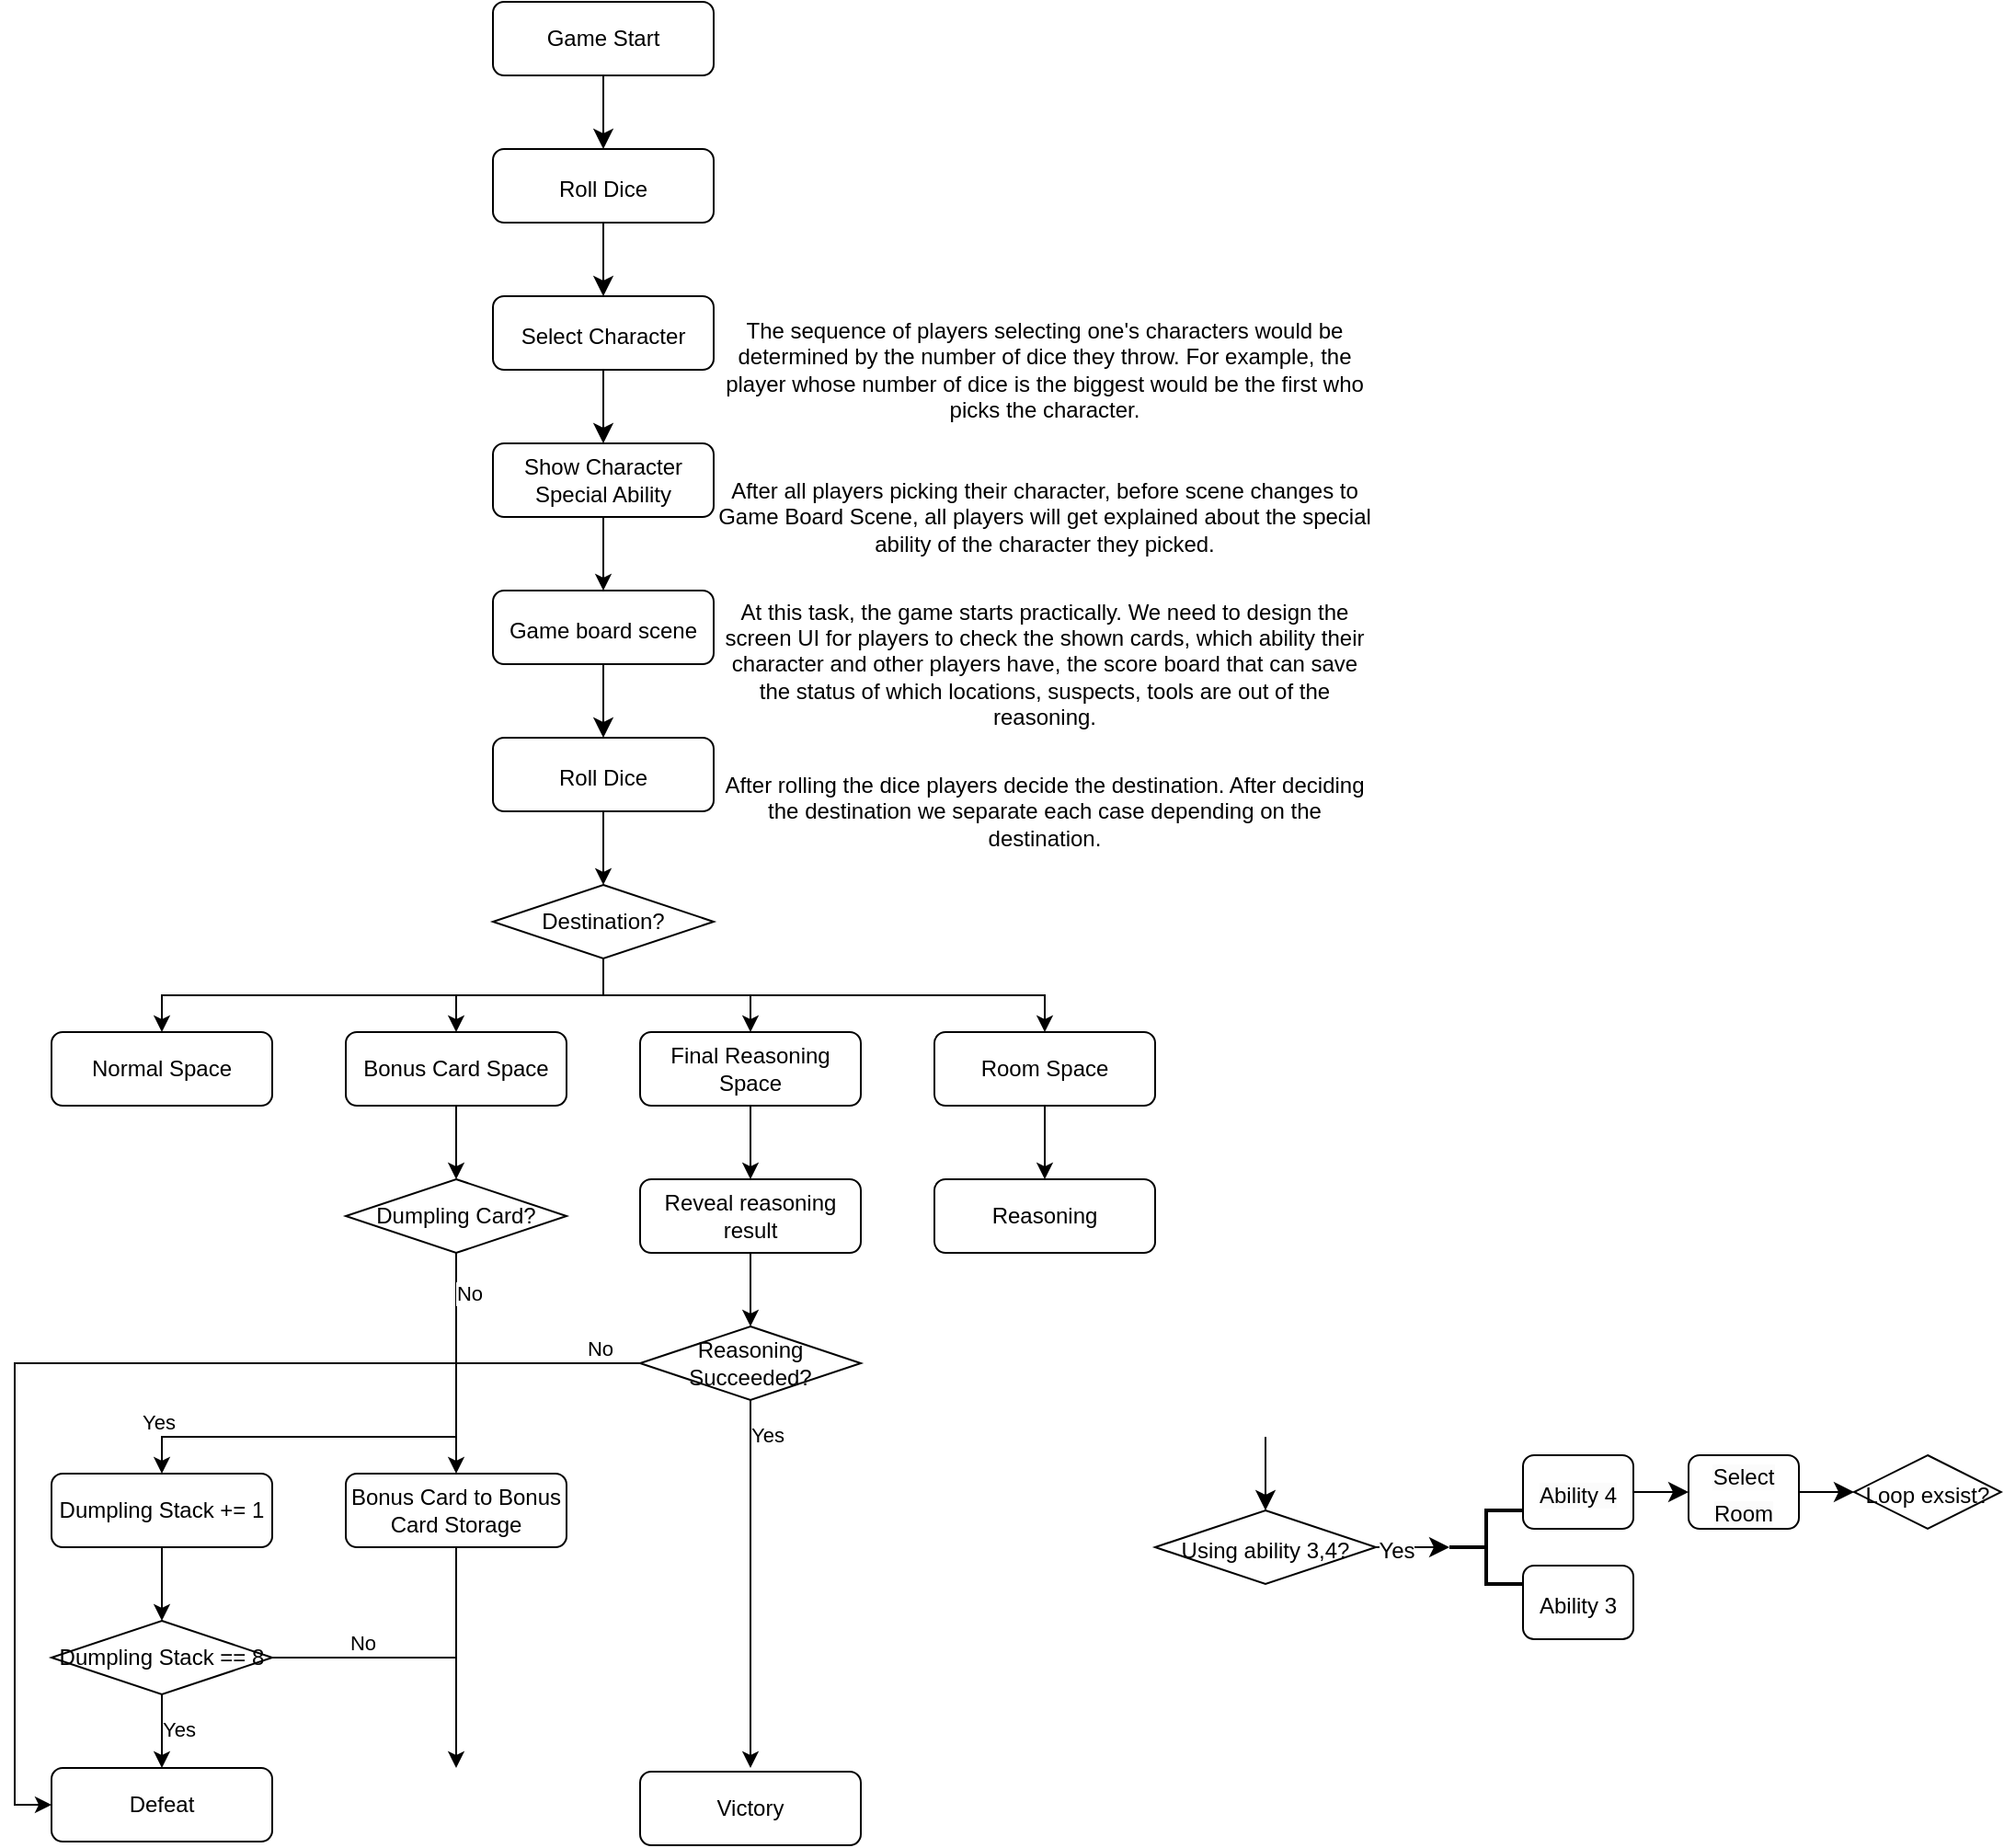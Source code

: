 <mxfile version="22.1.21" type="github">
  <diagram id="C5RBs43oDa-KdzZeNtuy" name="Page-1">
    <mxGraphModel dx="954" dy="571" grid="1" gridSize="10" guides="1" tooltips="1" connect="1" arrows="1" fold="1" page="1" pageScale="1" pageWidth="827" pageHeight="1169" math="0" shadow="0">
      <root>
        <mxCell id="WIyWlLk6GJQsqaUBKTNV-0" />
        <mxCell id="WIyWlLk6GJQsqaUBKTNV-1" parent="WIyWlLk6GJQsqaUBKTNV-0" />
        <mxCell id="x7-LNOzd_y7LWEpH87d2-0" value="" style="edgeStyle=none;curved=1;rounded=0;orthogonalLoop=1;jettySize=auto;html=1;fontSize=12;startSize=8;endSize=8;" edge="1" parent="WIyWlLk6GJQsqaUBKTNV-1" target="x7-LNOzd_y7LWEpH87d2-4">
          <mxGeometry relative="1" as="geometry">
            <mxPoint x="420" y="80" as="sourcePoint" />
          </mxGeometry>
        </mxCell>
        <mxCell id="x7-LNOzd_y7LWEpH87d2-3" value="" style="edgeStyle=none;curved=1;rounded=0;orthogonalLoop=1;jettySize=auto;html=1;fontSize=12;startSize=8;endSize=8;" edge="1" parent="WIyWlLk6GJQsqaUBKTNV-1" source="x7-LNOzd_y7LWEpH87d2-4" target="x7-LNOzd_y7LWEpH87d2-6">
          <mxGeometry relative="1" as="geometry" />
        </mxCell>
        <mxCell id="x7-LNOzd_y7LWEpH87d2-4" value="&lt;font style=&quot;font-size: 12px;&quot;&gt;Roll Dice&lt;/font&gt;" style="rounded=1;whiteSpace=wrap;html=1;fontSize=16;" vertex="1" parent="WIyWlLk6GJQsqaUBKTNV-1">
          <mxGeometry x="360" y="120" width="120" height="40" as="geometry" />
        </mxCell>
        <mxCell id="x7-LNOzd_y7LWEpH87d2-5" value="" style="edgeStyle=none;curved=1;rounded=0;orthogonalLoop=1;jettySize=auto;html=1;fontSize=12;startSize=8;endSize=8;" edge="1" parent="WIyWlLk6GJQsqaUBKTNV-1" source="x7-LNOzd_y7LWEpH87d2-6">
          <mxGeometry relative="1" as="geometry">
            <mxPoint x="420" y="280" as="targetPoint" />
          </mxGeometry>
        </mxCell>
        <mxCell id="x7-LNOzd_y7LWEpH87d2-6" value="&lt;font style=&quot;font-size: 12px;&quot;&gt;Select Character&lt;/font&gt;" style="rounded=1;whiteSpace=wrap;html=1;fontSize=16;" vertex="1" parent="WIyWlLk6GJQsqaUBKTNV-1">
          <mxGeometry x="360" y="200" width="120" height="40" as="geometry" />
        </mxCell>
        <mxCell id="x7-LNOzd_y7LWEpH87d2-7" style="edgeStyle=none;curved=1;rounded=0;orthogonalLoop=1;jettySize=auto;html=1;fontSize=12;startSize=8;endSize=8;" edge="1" parent="WIyWlLk6GJQsqaUBKTNV-1">
          <mxGeometry relative="1" as="geometry">
            <mxPoint x="780" y="860" as="targetPoint" />
            <mxPoint x="780" y="820" as="sourcePoint" />
          </mxGeometry>
        </mxCell>
        <mxCell id="x7-LNOzd_y7LWEpH87d2-9" value="&lt;span style=&quot;font-size: 12px;&quot;&gt;Game board scene&lt;/span&gt;" style="whiteSpace=wrap;html=1;fontSize=16;rounded=1;" vertex="1" parent="WIyWlLk6GJQsqaUBKTNV-1">
          <mxGeometry x="360" y="360" width="120" height="40" as="geometry" />
        </mxCell>
        <mxCell id="x7-LNOzd_y7LWEpH87d2-10" value="&lt;font style=&quot;font-size: 12px;&quot;&gt;Using ability 3,4?&lt;/font&gt;" style="rhombus;whiteSpace=wrap;html=1;fontSize=16;" vertex="1" parent="WIyWlLk6GJQsqaUBKTNV-1">
          <mxGeometry x="720" y="860" width="120" height="40" as="geometry" />
        </mxCell>
        <mxCell id="x7-LNOzd_y7LWEpH87d2-11" value="" style="strokeWidth=2;html=1;shape=mxgraph.flowchart.annotation_2;align=left;labelPosition=right;pointerEvents=1;fontSize=16;" vertex="1" parent="WIyWlLk6GJQsqaUBKTNV-1">
          <mxGeometry x="880" y="860" width="40" height="40" as="geometry" />
        </mxCell>
        <mxCell id="x7-LNOzd_y7LWEpH87d2-12" style="edgeStyle=none;curved=1;rounded=0;orthogonalLoop=1;jettySize=auto;html=1;entryX=0;entryY=0.5;entryDx=0;entryDy=0;entryPerimeter=0;fontSize=12;startSize=8;endSize=8;" edge="1" parent="WIyWlLk6GJQsqaUBKTNV-1" source="x7-LNOzd_y7LWEpH87d2-10" target="x7-LNOzd_y7LWEpH87d2-11">
          <mxGeometry relative="1" as="geometry" />
        </mxCell>
        <mxCell id="x7-LNOzd_y7LWEpH87d2-13" value="&lt;font style=&quot;font-size: 12px;&quot;&gt;Yes&lt;/font&gt;" style="edgeLabel;html=1;align=center;verticalAlign=middle;resizable=0;points=[];fontSize=16;" vertex="1" connectable="0" parent="x7-LNOzd_y7LWEpH87d2-12">
          <mxGeometry x="-0.461" y="-3" relative="1" as="geometry">
            <mxPoint y="-3" as="offset" />
          </mxGeometry>
        </mxCell>
        <mxCell id="x7-LNOzd_y7LWEpH87d2-14" value="&lt;font style=&quot;font-size: 12px;&quot;&gt;Ability 3&lt;/font&gt;" style="rounded=1;whiteSpace=wrap;html=1;fontSize=16;" vertex="1" parent="WIyWlLk6GJQsqaUBKTNV-1">
          <mxGeometry x="920" y="890" width="60" height="40" as="geometry" />
        </mxCell>
        <mxCell id="x7-LNOzd_y7LWEpH87d2-15" style="edgeStyle=none;curved=1;rounded=0;orthogonalLoop=1;jettySize=auto;html=1;exitX=1;exitY=0.5;exitDx=0;exitDy=0;entryX=0;entryY=0.5;entryDx=0;entryDy=0;fontSize=12;startSize=8;endSize=8;" edge="1" parent="WIyWlLk6GJQsqaUBKTNV-1" source="x7-LNOzd_y7LWEpH87d2-16" target="x7-LNOzd_y7LWEpH87d2-18">
          <mxGeometry relative="1" as="geometry" />
        </mxCell>
        <mxCell id="x7-LNOzd_y7LWEpH87d2-16" value="&lt;span style=&quot;color: rgb(0, 0, 0); font-family: Helvetica; font-size: 12px; font-style: normal; font-variant-ligatures: normal; font-variant-caps: normal; font-weight: 400; letter-spacing: normal; orphans: 2; text-align: center; text-indent: 0px; text-transform: none; widows: 2; word-spacing: 0px; -webkit-text-stroke-width: 0px; background-color: rgb(251, 251, 251); text-decoration-thickness: initial; text-decoration-style: initial; text-decoration-color: initial; float: none; display: inline !important;&quot;&gt;Ability 4&lt;/span&gt;" style="rounded=1;whiteSpace=wrap;html=1;fontSize=16;" vertex="1" parent="WIyWlLk6GJQsqaUBKTNV-1">
          <mxGeometry x="920" y="830" width="60" height="40" as="geometry" />
        </mxCell>
        <mxCell id="x7-LNOzd_y7LWEpH87d2-17" style="edgeStyle=none;curved=1;rounded=0;orthogonalLoop=1;jettySize=auto;html=1;entryX=0;entryY=0.5;entryDx=0;entryDy=0;fontSize=12;startSize=8;endSize=8;" edge="1" parent="WIyWlLk6GJQsqaUBKTNV-1" source="x7-LNOzd_y7LWEpH87d2-18" target="x7-LNOzd_y7LWEpH87d2-19">
          <mxGeometry relative="1" as="geometry" />
        </mxCell>
        <mxCell id="x7-LNOzd_y7LWEpH87d2-18" value="&lt;span style=&quot;color: rgb(0, 0, 0); font-family: Helvetica; font-size: 12px; font-style: normal; font-variant-ligatures: normal; font-variant-caps: normal; font-weight: 400; letter-spacing: normal; orphans: 2; text-align: center; text-indent: 0px; text-transform: none; widows: 2; word-spacing: 0px; -webkit-text-stroke-width: 0px; background-color: rgb(251, 251, 251); text-decoration-thickness: initial; text-decoration-style: initial; text-decoration-color: initial; float: none; display: inline !important;&quot;&gt;Select Room&lt;/span&gt;" style="rounded=1;whiteSpace=wrap;html=1;fontSize=16;" vertex="1" parent="WIyWlLk6GJQsqaUBKTNV-1">
          <mxGeometry x="1010" y="830" width="60" height="40" as="geometry" />
        </mxCell>
        <mxCell id="x7-LNOzd_y7LWEpH87d2-19" value="&lt;font style=&quot;font-size: 12px;&quot;&gt;Loop exsist?&lt;/font&gt;" style="rhombus;whiteSpace=wrap;html=1;fontSize=16;" vertex="1" parent="WIyWlLk6GJQsqaUBKTNV-1">
          <mxGeometry x="1100" y="830" width="80" height="40" as="geometry" />
        </mxCell>
        <mxCell id="x7-LNOzd_y7LWEpH87d2-20" value="Game Start" style="rounded=1;whiteSpace=wrap;html=1;" vertex="1" parent="WIyWlLk6GJQsqaUBKTNV-1">
          <mxGeometry x="360" y="40" width="120" height="40" as="geometry" />
        </mxCell>
        <mxCell id="x7-LNOzd_y7LWEpH87d2-21" value="The sequence of players selecting one&#39;s characters would be determined by the number of dice they throw. For example, the player whose number of dice is the biggest would be the first who picks the character." style="text;html=1;strokeColor=none;fillColor=none;align=center;verticalAlign=middle;whiteSpace=wrap;rounded=0;" vertex="1" parent="WIyWlLk6GJQsqaUBKTNV-1">
          <mxGeometry x="480" y="200" width="360" height="80" as="geometry" />
        </mxCell>
        <mxCell id="x7-LNOzd_y7LWEpH87d2-23" style="edgeStyle=orthogonalEdgeStyle;rounded=0;orthogonalLoop=1;jettySize=auto;html=1;exitX=0.5;exitY=1;exitDx=0;exitDy=0;entryX=0.5;entryY=0;entryDx=0;entryDy=0;" edge="1" parent="WIyWlLk6GJQsqaUBKTNV-1" source="x7-LNOzd_y7LWEpH87d2-22" target="x7-LNOzd_y7LWEpH87d2-9">
          <mxGeometry relative="1" as="geometry" />
        </mxCell>
        <mxCell id="x7-LNOzd_y7LWEpH87d2-22" value="Show Character Special Ability" style="rounded=1;whiteSpace=wrap;html=1;" vertex="1" parent="WIyWlLk6GJQsqaUBKTNV-1">
          <mxGeometry x="360" y="280" width="120" height="40" as="geometry" />
        </mxCell>
        <mxCell id="x7-LNOzd_y7LWEpH87d2-24" value="After all players picking their character, before scene changes to Game Board Scene, all players will get explained about the special ability of the character they picked." style="text;html=1;strokeColor=none;fillColor=none;align=center;verticalAlign=middle;whiteSpace=wrap;rounded=0;" vertex="1" parent="WIyWlLk6GJQsqaUBKTNV-1">
          <mxGeometry x="480" y="280" width="360" height="80" as="geometry" />
        </mxCell>
        <mxCell id="x7-LNOzd_y7LWEpH87d2-25" value="" style="edgeStyle=none;curved=1;rounded=0;orthogonalLoop=1;jettySize=auto;html=1;fontSize=12;startSize=8;endSize=8;" edge="1" parent="WIyWlLk6GJQsqaUBKTNV-1" target="x7-LNOzd_y7LWEpH87d2-26">
          <mxGeometry relative="1" as="geometry">
            <mxPoint x="420" y="400" as="sourcePoint" />
          </mxGeometry>
        </mxCell>
        <mxCell id="x7-LNOzd_y7LWEpH87d2-30" style="edgeStyle=orthogonalEdgeStyle;rounded=0;orthogonalLoop=1;jettySize=auto;html=1;exitX=0.5;exitY=1;exitDx=0;exitDy=0;entryX=0.5;entryY=0;entryDx=0;entryDy=0;" edge="1" parent="WIyWlLk6GJQsqaUBKTNV-1" source="x7-LNOzd_y7LWEpH87d2-26" target="x7-LNOzd_y7LWEpH87d2-29">
          <mxGeometry relative="1" as="geometry" />
        </mxCell>
        <mxCell id="x7-LNOzd_y7LWEpH87d2-26" value="&lt;font style=&quot;font-size: 12px;&quot;&gt;Roll Dice&lt;/font&gt;" style="rounded=1;whiteSpace=wrap;html=1;fontSize=16;" vertex="1" parent="WIyWlLk6GJQsqaUBKTNV-1">
          <mxGeometry x="360" y="440" width="120" height="40" as="geometry" />
        </mxCell>
        <mxCell id="x7-LNOzd_y7LWEpH87d2-27" value="At this task, the game starts practically. We need to design the screen UI for players to check the shown cards, which ability their character and other players have, the score board that can save the status of which locations, suspects, tools are out of the reasoning." style="text;html=1;strokeColor=none;fillColor=none;align=center;verticalAlign=middle;whiteSpace=wrap;rounded=0;" vertex="1" parent="WIyWlLk6GJQsqaUBKTNV-1">
          <mxGeometry x="480" y="360" width="360" height="80" as="geometry" />
        </mxCell>
        <mxCell id="x7-LNOzd_y7LWEpH87d2-28" value="After rolling the dice players decide the destination. After deciding the destination we separate each case depending on the destination." style="text;html=1;strokeColor=none;fillColor=none;align=center;verticalAlign=middle;whiteSpace=wrap;rounded=0;" vertex="1" parent="WIyWlLk6GJQsqaUBKTNV-1">
          <mxGeometry x="480" y="440" width="360" height="80" as="geometry" />
        </mxCell>
        <mxCell id="x7-LNOzd_y7LWEpH87d2-35" style="edgeStyle=orthogonalEdgeStyle;rounded=0;orthogonalLoop=1;jettySize=auto;html=1;exitX=0.5;exitY=1;exitDx=0;exitDy=0;entryX=0.5;entryY=0;entryDx=0;entryDy=0;" edge="1" parent="WIyWlLk6GJQsqaUBKTNV-1" source="x7-LNOzd_y7LWEpH87d2-29" target="x7-LNOzd_y7LWEpH87d2-31">
          <mxGeometry relative="1" as="geometry">
            <Array as="points">
              <mxPoint x="420" y="580" />
              <mxPoint x="180" y="580" />
            </Array>
          </mxGeometry>
        </mxCell>
        <mxCell id="x7-LNOzd_y7LWEpH87d2-36" style="edgeStyle=orthogonalEdgeStyle;rounded=0;orthogonalLoop=1;jettySize=auto;html=1;exitX=0.5;exitY=1;exitDx=0;exitDy=0;entryX=0.5;entryY=0;entryDx=0;entryDy=0;" edge="1" parent="WIyWlLk6GJQsqaUBKTNV-1" source="x7-LNOzd_y7LWEpH87d2-29" target="x7-LNOzd_y7LWEpH87d2-32">
          <mxGeometry relative="1" as="geometry" />
        </mxCell>
        <mxCell id="x7-LNOzd_y7LWEpH87d2-37" style="edgeStyle=orthogonalEdgeStyle;rounded=0;orthogonalLoop=1;jettySize=auto;html=1;exitX=0.5;exitY=1;exitDx=0;exitDy=0;entryX=0.5;entryY=0;entryDx=0;entryDy=0;" edge="1" parent="WIyWlLk6GJQsqaUBKTNV-1" source="x7-LNOzd_y7LWEpH87d2-29" target="x7-LNOzd_y7LWEpH87d2-33">
          <mxGeometry relative="1" as="geometry" />
        </mxCell>
        <mxCell id="x7-LNOzd_y7LWEpH87d2-38" style="edgeStyle=orthogonalEdgeStyle;rounded=0;orthogonalLoop=1;jettySize=auto;html=1;exitX=0.5;exitY=1;exitDx=0;exitDy=0;entryX=0.5;entryY=0;entryDx=0;entryDy=0;" edge="1" parent="WIyWlLk6GJQsqaUBKTNV-1" source="x7-LNOzd_y7LWEpH87d2-29" target="x7-LNOzd_y7LWEpH87d2-34">
          <mxGeometry relative="1" as="geometry" />
        </mxCell>
        <mxCell id="x7-LNOzd_y7LWEpH87d2-29" value="Destination?" style="rhombus;whiteSpace=wrap;html=1;" vertex="1" parent="WIyWlLk6GJQsqaUBKTNV-1">
          <mxGeometry x="360" y="520" width="120" height="40" as="geometry" />
        </mxCell>
        <mxCell id="x7-LNOzd_y7LWEpH87d2-31" value="Normal Space" style="rounded=1;whiteSpace=wrap;html=1;" vertex="1" parent="WIyWlLk6GJQsqaUBKTNV-1">
          <mxGeometry x="120" y="600" width="120" height="40" as="geometry" />
        </mxCell>
        <mxCell id="x7-LNOzd_y7LWEpH87d2-40" style="edgeStyle=orthogonalEdgeStyle;rounded=0;orthogonalLoop=1;jettySize=auto;html=1;exitX=0.5;exitY=1;exitDx=0;exitDy=0;entryX=0.5;entryY=0;entryDx=0;entryDy=0;" edge="1" parent="WIyWlLk6GJQsqaUBKTNV-1" source="x7-LNOzd_y7LWEpH87d2-32" target="x7-LNOzd_y7LWEpH87d2-39">
          <mxGeometry relative="1" as="geometry" />
        </mxCell>
        <mxCell id="x7-LNOzd_y7LWEpH87d2-32" value="Bonus Card Space" style="rounded=1;whiteSpace=wrap;html=1;" vertex="1" parent="WIyWlLk6GJQsqaUBKTNV-1">
          <mxGeometry x="280" y="600" width="120" height="40" as="geometry" />
        </mxCell>
        <mxCell id="x7-LNOzd_y7LWEpH87d2-62" style="edgeStyle=orthogonalEdgeStyle;rounded=0;orthogonalLoop=1;jettySize=auto;html=1;exitX=0.5;exitY=1;exitDx=0;exitDy=0;entryX=0.5;entryY=0;entryDx=0;entryDy=0;" edge="1" parent="WIyWlLk6GJQsqaUBKTNV-1" source="x7-LNOzd_y7LWEpH87d2-33" target="x7-LNOzd_y7LWEpH87d2-73">
          <mxGeometry relative="1" as="geometry" />
        </mxCell>
        <mxCell id="x7-LNOzd_y7LWEpH87d2-33" value="Final Reasoning Space" style="rounded=1;whiteSpace=wrap;html=1;" vertex="1" parent="WIyWlLk6GJQsqaUBKTNV-1">
          <mxGeometry x="440" y="600" width="120" height="40" as="geometry" />
        </mxCell>
        <mxCell id="x7-LNOzd_y7LWEpH87d2-68" style="edgeStyle=orthogonalEdgeStyle;rounded=0;orthogonalLoop=1;jettySize=auto;html=1;exitX=0.5;exitY=1;exitDx=0;exitDy=0;" edge="1" parent="WIyWlLk6GJQsqaUBKTNV-1" source="x7-LNOzd_y7LWEpH87d2-34" target="x7-LNOzd_y7LWEpH87d2-69">
          <mxGeometry relative="1" as="geometry">
            <mxPoint x="660" y="680" as="targetPoint" />
          </mxGeometry>
        </mxCell>
        <mxCell id="x7-LNOzd_y7LWEpH87d2-34" value="Room Space" style="rounded=1;whiteSpace=wrap;html=1;" vertex="1" parent="WIyWlLk6GJQsqaUBKTNV-1">
          <mxGeometry x="600" y="600" width="120" height="40" as="geometry" />
        </mxCell>
        <mxCell id="x7-LNOzd_y7LWEpH87d2-41" style="edgeStyle=orthogonalEdgeStyle;rounded=0;orthogonalLoop=1;jettySize=auto;html=1;exitX=0.5;exitY=1;exitDx=0;exitDy=0;" edge="1" parent="WIyWlLk6GJQsqaUBKTNV-1" source="x7-LNOzd_y7LWEpH87d2-39">
          <mxGeometry relative="1" as="geometry">
            <mxPoint x="340" y="840" as="targetPoint" />
          </mxGeometry>
        </mxCell>
        <mxCell id="x7-LNOzd_y7LWEpH87d2-43" style="edgeStyle=orthogonalEdgeStyle;rounded=0;orthogonalLoop=1;jettySize=auto;html=1;exitX=0.5;exitY=1;exitDx=0;exitDy=0;" edge="1" parent="WIyWlLk6GJQsqaUBKTNV-1" source="x7-LNOzd_y7LWEpH87d2-39" target="x7-LNOzd_y7LWEpH87d2-44">
          <mxGeometry relative="1" as="geometry">
            <mxPoint x="180" y="840" as="targetPoint" />
            <Array as="points">
              <mxPoint x="340" y="820" />
              <mxPoint x="180" y="820" />
            </Array>
          </mxGeometry>
        </mxCell>
        <mxCell id="x7-LNOzd_y7LWEpH87d2-48" value="Yes" style="edgeLabel;html=1;align=center;verticalAlign=middle;resizable=0;points=[];" vertex="1" connectable="0" parent="x7-LNOzd_y7LWEpH87d2-43">
          <mxGeometry x="0.85" y="2" relative="1" as="geometry">
            <mxPoint x="-3" y="-10" as="offset" />
          </mxGeometry>
        </mxCell>
        <mxCell id="x7-LNOzd_y7LWEpH87d2-49" value="No" style="edgeLabel;html=1;align=center;verticalAlign=middle;resizable=0;points=[];" vertex="1" connectable="0" parent="x7-LNOzd_y7LWEpH87d2-43">
          <mxGeometry x="-0.92" relative="1" as="geometry">
            <mxPoint x="7" y="11" as="offset" />
          </mxGeometry>
        </mxCell>
        <mxCell id="x7-LNOzd_y7LWEpH87d2-52" style="edgeStyle=orthogonalEdgeStyle;rounded=0;orthogonalLoop=1;jettySize=auto;html=1;exitX=0.5;exitY=1;exitDx=0;exitDy=0;entryX=0.5;entryY=0;entryDx=0;entryDy=0;" edge="1" parent="WIyWlLk6GJQsqaUBKTNV-1" source="x7-LNOzd_y7LWEpH87d2-44" target="x7-LNOzd_y7LWEpH87d2-51">
          <mxGeometry relative="1" as="geometry" />
        </mxCell>
        <mxCell id="x7-LNOzd_y7LWEpH87d2-44" value="Dumpling Stack += 1" style="rounded=1;whiteSpace=wrap;html=1;" vertex="1" parent="WIyWlLk6GJQsqaUBKTNV-1">
          <mxGeometry x="120" y="840" width="120" height="40" as="geometry" />
        </mxCell>
        <mxCell id="x7-LNOzd_y7LWEpH87d2-54" style="edgeStyle=orthogonalEdgeStyle;rounded=0;orthogonalLoop=1;jettySize=auto;html=1;exitX=0.5;exitY=1;exitDx=0;exitDy=0;" edge="1" parent="WIyWlLk6GJQsqaUBKTNV-1" source="x7-LNOzd_y7LWEpH87d2-45">
          <mxGeometry relative="1" as="geometry">
            <mxPoint x="340" y="1000" as="targetPoint" />
          </mxGeometry>
        </mxCell>
        <mxCell id="x7-LNOzd_y7LWEpH87d2-45" value="Bonus Card to Bonus Card Storage" style="rounded=1;whiteSpace=wrap;html=1;" vertex="1" parent="WIyWlLk6GJQsqaUBKTNV-1">
          <mxGeometry x="280" y="840" width="120" height="40" as="geometry" />
        </mxCell>
        <mxCell id="x7-LNOzd_y7LWEpH87d2-53" style="edgeStyle=orthogonalEdgeStyle;rounded=0;orthogonalLoop=1;jettySize=auto;html=1;exitX=0.5;exitY=1;exitDx=0;exitDy=0;" edge="1" parent="WIyWlLk6GJQsqaUBKTNV-1" source="x7-LNOzd_y7LWEpH87d2-51">
          <mxGeometry relative="1" as="geometry">
            <mxPoint x="180" y="1000" as="targetPoint" />
          </mxGeometry>
        </mxCell>
        <mxCell id="x7-LNOzd_y7LWEpH87d2-59" value="Yes" style="edgeLabel;html=1;align=center;verticalAlign=middle;resizable=0;points=[];" vertex="1" connectable="0" parent="x7-LNOzd_y7LWEpH87d2-53">
          <mxGeometry x="-0.259" y="2" relative="1" as="geometry">
            <mxPoint x="7" y="4" as="offset" />
          </mxGeometry>
        </mxCell>
        <mxCell id="x7-LNOzd_y7LWEpH87d2-56" style="edgeStyle=orthogonalEdgeStyle;rounded=0;orthogonalLoop=1;jettySize=auto;html=1;exitX=1;exitY=0.5;exitDx=0;exitDy=0;endArrow=none;endFill=0;" edge="1" parent="WIyWlLk6GJQsqaUBKTNV-1" source="x7-LNOzd_y7LWEpH87d2-51">
          <mxGeometry relative="1" as="geometry">
            <mxPoint x="340" y="940" as="targetPoint" />
          </mxGeometry>
        </mxCell>
        <mxCell id="x7-LNOzd_y7LWEpH87d2-60" value="No" style="edgeLabel;html=1;align=center;verticalAlign=middle;resizable=0;points=[];" vertex="1" connectable="0" parent="x7-LNOzd_y7LWEpH87d2-56">
          <mxGeometry x="-0.065" y="3" relative="1" as="geometry">
            <mxPoint x="2" y="-5" as="offset" />
          </mxGeometry>
        </mxCell>
        <mxCell id="x7-LNOzd_y7LWEpH87d2-51" value="Dumpling Stack == 8" style="rhombus;whiteSpace=wrap;html=1;" vertex="1" parent="WIyWlLk6GJQsqaUBKTNV-1">
          <mxGeometry x="120" y="920" width="120" height="40" as="geometry" />
        </mxCell>
        <mxCell id="x7-LNOzd_y7LWEpH87d2-58" value="Defeat" style="rounded=1;whiteSpace=wrap;html=1;" vertex="1" parent="WIyWlLk6GJQsqaUBKTNV-1">
          <mxGeometry x="120" y="1000" width="120" height="40" as="geometry" />
        </mxCell>
        <mxCell id="x7-LNOzd_y7LWEpH87d2-63" style="edgeStyle=orthogonalEdgeStyle;rounded=0;orthogonalLoop=1;jettySize=auto;html=1;exitX=0.5;exitY=1;exitDx=0;exitDy=0;" edge="1" parent="WIyWlLk6GJQsqaUBKTNV-1" source="x7-LNOzd_y7LWEpH87d2-61">
          <mxGeometry relative="1" as="geometry">
            <mxPoint x="500" y="1000" as="targetPoint" />
          </mxGeometry>
        </mxCell>
        <mxCell id="x7-LNOzd_y7LWEpH87d2-64" value="Yes" style="edgeLabel;html=1;align=center;verticalAlign=middle;resizable=0;points=[];" vertex="1" connectable="0" parent="x7-LNOzd_y7LWEpH87d2-63">
          <mxGeometry x="-0.062" y="-2" relative="1" as="geometry">
            <mxPoint x="11" y="128" as="offset" />
          </mxGeometry>
        </mxCell>
        <mxCell id="x7-LNOzd_y7LWEpH87d2-66" style="edgeStyle=orthogonalEdgeStyle;rounded=0;orthogonalLoop=1;jettySize=auto;html=1;exitX=0;exitY=0.5;exitDx=0;exitDy=0;entryX=0;entryY=0.5;entryDx=0;entryDy=0;" edge="1" parent="WIyWlLk6GJQsqaUBKTNV-1" source="x7-LNOzd_y7LWEpH87d2-61" target="x7-LNOzd_y7LWEpH87d2-58">
          <mxGeometry relative="1" as="geometry">
            <mxPoint x="120" y="780" as="sourcePoint" />
          </mxGeometry>
        </mxCell>
        <mxCell id="x7-LNOzd_y7LWEpH87d2-67" value="Yes" style="edgeLabel;html=1;align=center;verticalAlign=middle;resizable=0;points=[];" vertex="1" connectable="0" parent="x7-LNOzd_y7LWEpH87d2-66">
          <mxGeometry x="-0.935" y="-2" relative="1" as="geometry">
            <mxPoint x="88" y="41" as="offset" />
          </mxGeometry>
        </mxCell>
        <mxCell id="x7-LNOzd_y7LWEpH87d2-75" value="No" style="edgeLabel;html=1;align=center;verticalAlign=middle;resizable=0;points=[];" vertex="1" connectable="0" parent="x7-LNOzd_y7LWEpH87d2-66">
          <mxGeometry x="-0.93" y="-4" relative="1" as="geometry">
            <mxPoint x="-1" y="-4" as="offset" />
          </mxGeometry>
        </mxCell>
        <mxCell id="x7-LNOzd_y7LWEpH87d2-61" value="Reasoning Succeeded?" style="rhombus;whiteSpace=wrap;html=1;" vertex="1" parent="WIyWlLk6GJQsqaUBKTNV-1">
          <mxGeometry x="440" y="760" width="120" height="40" as="geometry" />
        </mxCell>
        <mxCell id="x7-LNOzd_y7LWEpH87d2-65" value="Victory" style="rounded=1;whiteSpace=wrap;html=1;" vertex="1" parent="WIyWlLk6GJQsqaUBKTNV-1">
          <mxGeometry x="440" y="1002" width="120" height="40" as="geometry" />
        </mxCell>
        <mxCell id="x7-LNOzd_y7LWEpH87d2-69" value="Reasoning" style="rounded=1;whiteSpace=wrap;html=1;" vertex="1" parent="WIyWlLk6GJQsqaUBKTNV-1">
          <mxGeometry x="600" y="680" width="120" height="40" as="geometry" />
        </mxCell>
        <mxCell id="x7-LNOzd_y7LWEpH87d2-39" value="Dumpling Card?" style="rhombus;whiteSpace=wrap;html=1;" vertex="1" parent="WIyWlLk6GJQsqaUBKTNV-1">
          <mxGeometry x="280" y="680" width="120" height="40" as="geometry" />
        </mxCell>
        <mxCell id="x7-LNOzd_y7LWEpH87d2-74" style="edgeStyle=orthogonalEdgeStyle;rounded=0;orthogonalLoop=1;jettySize=auto;html=1;exitX=0.5;exitY=1;exitDx=0;exitDy=0;entryX=0.5;entryY=0;entryDx=0;entryDy=0;" edge="1" parent="WIyWlLk6GJQsqaUBKTNV-1" source="x7-LNOzd_y7LWEpH87d2-73" target="x7-LNOzd_y7LWEpH87d2-61">
          <mxGeometry relative="1" as="geometry" />
        </mxCell>
        <mxCell id="x7-LNOzd_y7LWEpH87d2-73" value="Reveal reasoning result" style="rounded=1;whiteSpace=wrap;html=1;" vertex="1" parent="WIyWlLk6GJQsqaUBKTNV-1">
          <mxGeometry x="440" y="680" width="120" height="40" as="geometry" />
        </mxCell>
      </root>
    </mxGraphModel>
  </diagram>
</mxfile>
